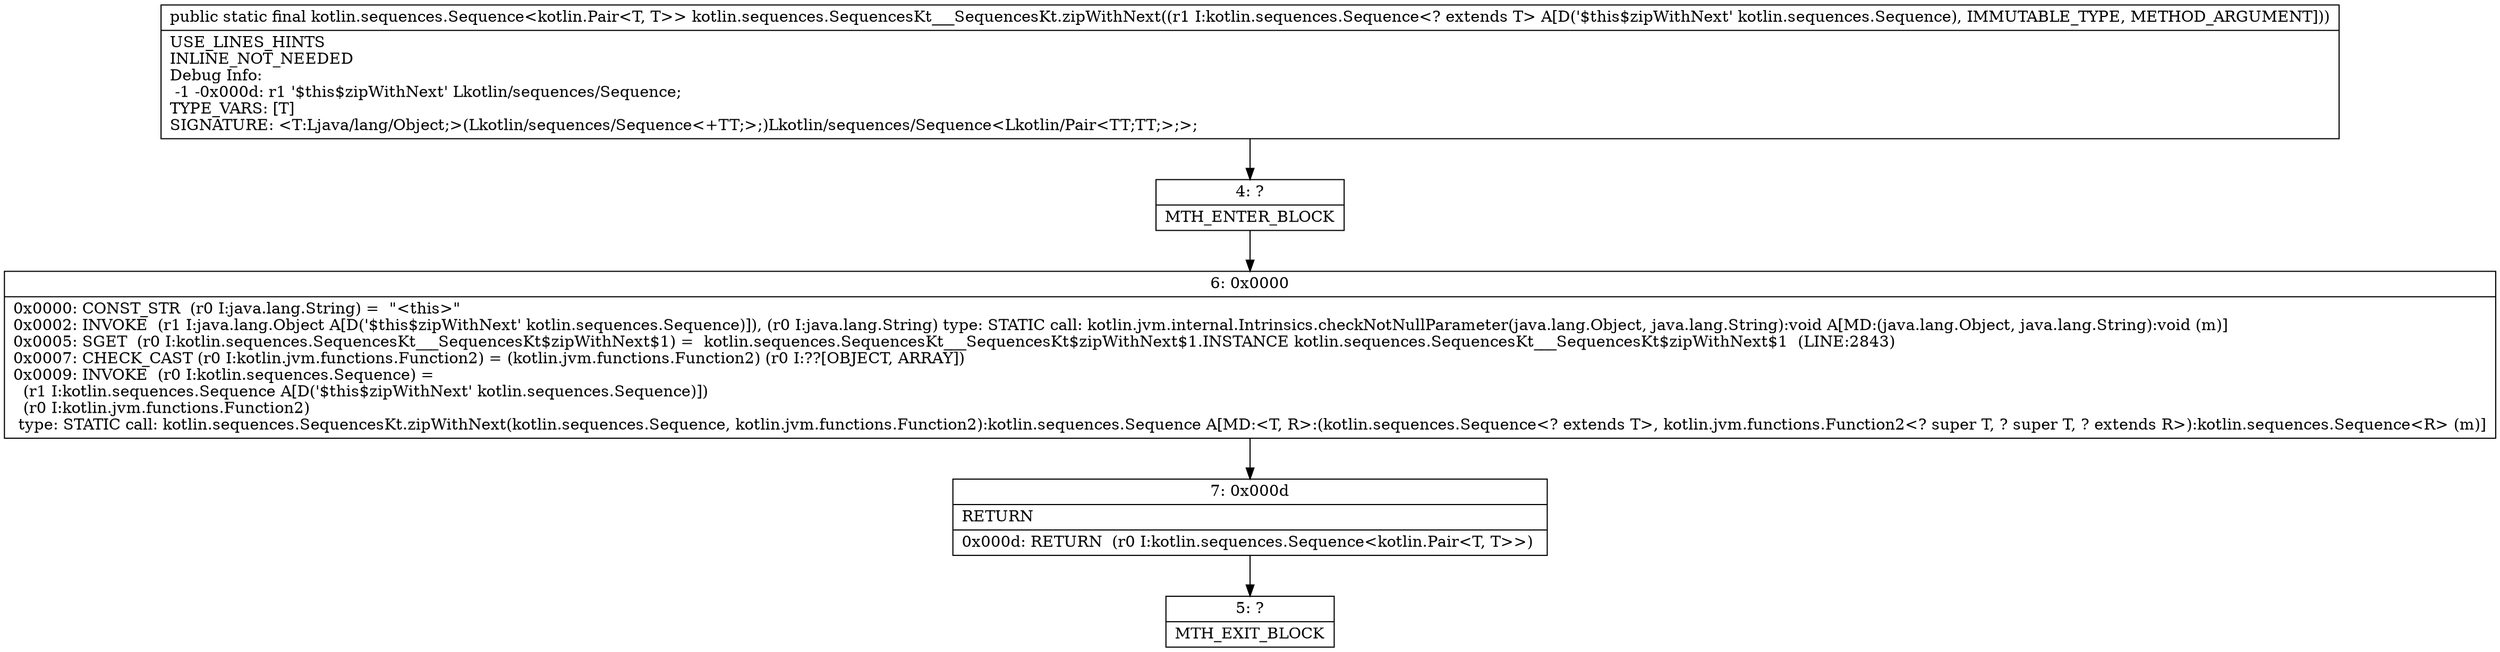 digraph "CFG forkotlin.sequences.SequencesKt___SequencesKt.zipWithNext(Lkotlin\/sequences\/Sequence;)Lkotlin\/sequences\/Sequence;" {
Node_4 [shape=record,label="{4\:\ ?|MTH_ENTER_BLOCK\l}"];
Node_6 [shape=record,label="{6\:\ 0x0000|0x0000: CONST_STR  (r0 I:java.lang.String) =  \"\<this\>\" \l0x0002: INVOKE  (r1 I:java.lang.Object A[D('$this$zipWithNext' kotlin.sequences.Sequence)]), (r0 I:java.lang.String) type: STATIC call: kotlin.jvm.internal.Intrinsics.checkNotNullParameter(java.lang.Object, java.lang.String):void A[MD:(java.lang.Object, java.lang.String):void (m)]\l0x0005: SGET  (r0 I:kotlin.sequences.SequencesKt___SequencesKt$zipWithNext$1) =  kotlin.sequences.SequencesKt___SequencesKt$zipWithNext$1.INSTANCE kotlin.sequences.SequencesKt___SequencesKt$zipWithNext$1  (LINE:2843)\l0x0007: CHECK_CAST (r0 I:kotlin.jvm.functions.Function2) = (kotlin.jvm.functions.Function2) (r0 I:??[OBJECT, ARRAY]) \l0x0009: INVOKE  (r0 I:kotlin.sequences.Sequence) = \l  (r1 I:kotlin.sequences.Sequence A[D('$this$zipWithNext' kotlin.sequences.Sequence)])\l  (r0 I:kotlin.jvm.functions.Function2)\l type: STATIC call: kotlin.sequences.SequencesKt.zipWithNext(kotlin.sequences.Sequence, kotlin.jvm.functions.Function2):kotlin.sequences.Sequence A[MD:\<T, R\>:(kotlin.sequences.Sequence\<? extends T\>, kotlin.jvm.functions.Function2\<? super T, ? super T, ? extends R\>):kotlin.sequences.Sequence\<R\> (m)]\l}"];
Node_7 [shape=record,label="{7\:\ 0x000d|RETURN\l|0x000d: RETURN  (r0 I:kotlin.sequences.Sequence\<kotlin.Pair\<T, T\>\>) \l}"];
Node_5 [shape=record,label="{5\:\ ?|MTH_EXIT_BLOCK\l}"];
MethodNode[shape=record,label="{public static final kotlin.sequences.Sequence\<kotlin.Pair\<T, T\>\> kotlin.sequences.SequencesKt___SequencesKt.zipWithNext((r1 I:kotlin.sequences.Sequence\<? extends T\> A[D('$this$zipWithNext' kotlin.sequences.Sequence), IMMUTABLE_TYPE, METHOD_ARGUMENT]))  | USE_LINES_HINTS\lINLINE_NOT_NEEDED\lDebug Info:\l  \-1 \-0x000d: r1 '$this$zipWithNext' Lkotlin\/sequences\/Sequence;\lTYPE_VARS: [T]\lSIGNATURE: \<T:Ljava\/lang\/Object;\>(Lkotlin\/sequences\/Sequence\<+TT;\>;)Lkotlin\/sequences\/Sequence\<Lkotlin\/Pair\<TT;TT;\>;\>;\l}"];
MethodNode -> Node_4;Node_4 -> Node_6;
Node_6 -> Node_7;
Node_7 -> Node_5;
}


